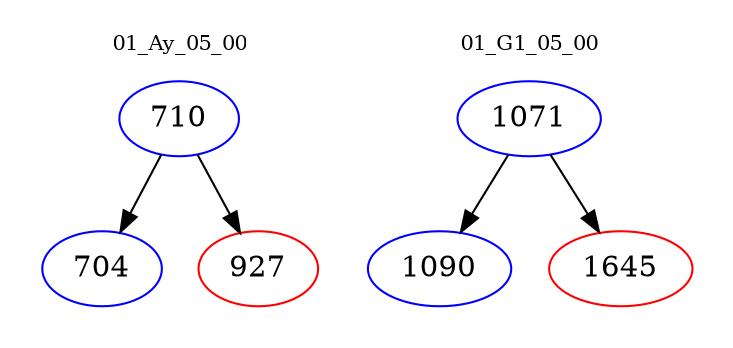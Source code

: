 digraph{
subgraph cluster_0 {
color = white
label = "01_Ay_05_00";
fontsize=10;
T0_710 [label="710", color="blue"]
T0_710 -> T0_704 [color="black"]
T0_704 [label="704", color="blue"]
T0_710 -> T0_927 [color="black"]
T0_927 [label="927", color="red"]
}
subgraph cluster_1 {
color = white
label = "01_G1_05_00";
fontsize=10;
T1_1071 [label="1071", color="blue"]
T1_1071 -> T1_1090 [color="black"]
T1_1090 [label="1090", color="blue"]
T1_1071 -> T1_1645 [color="black"]
T1_1645 [label="1645", color="red"]
}
}
